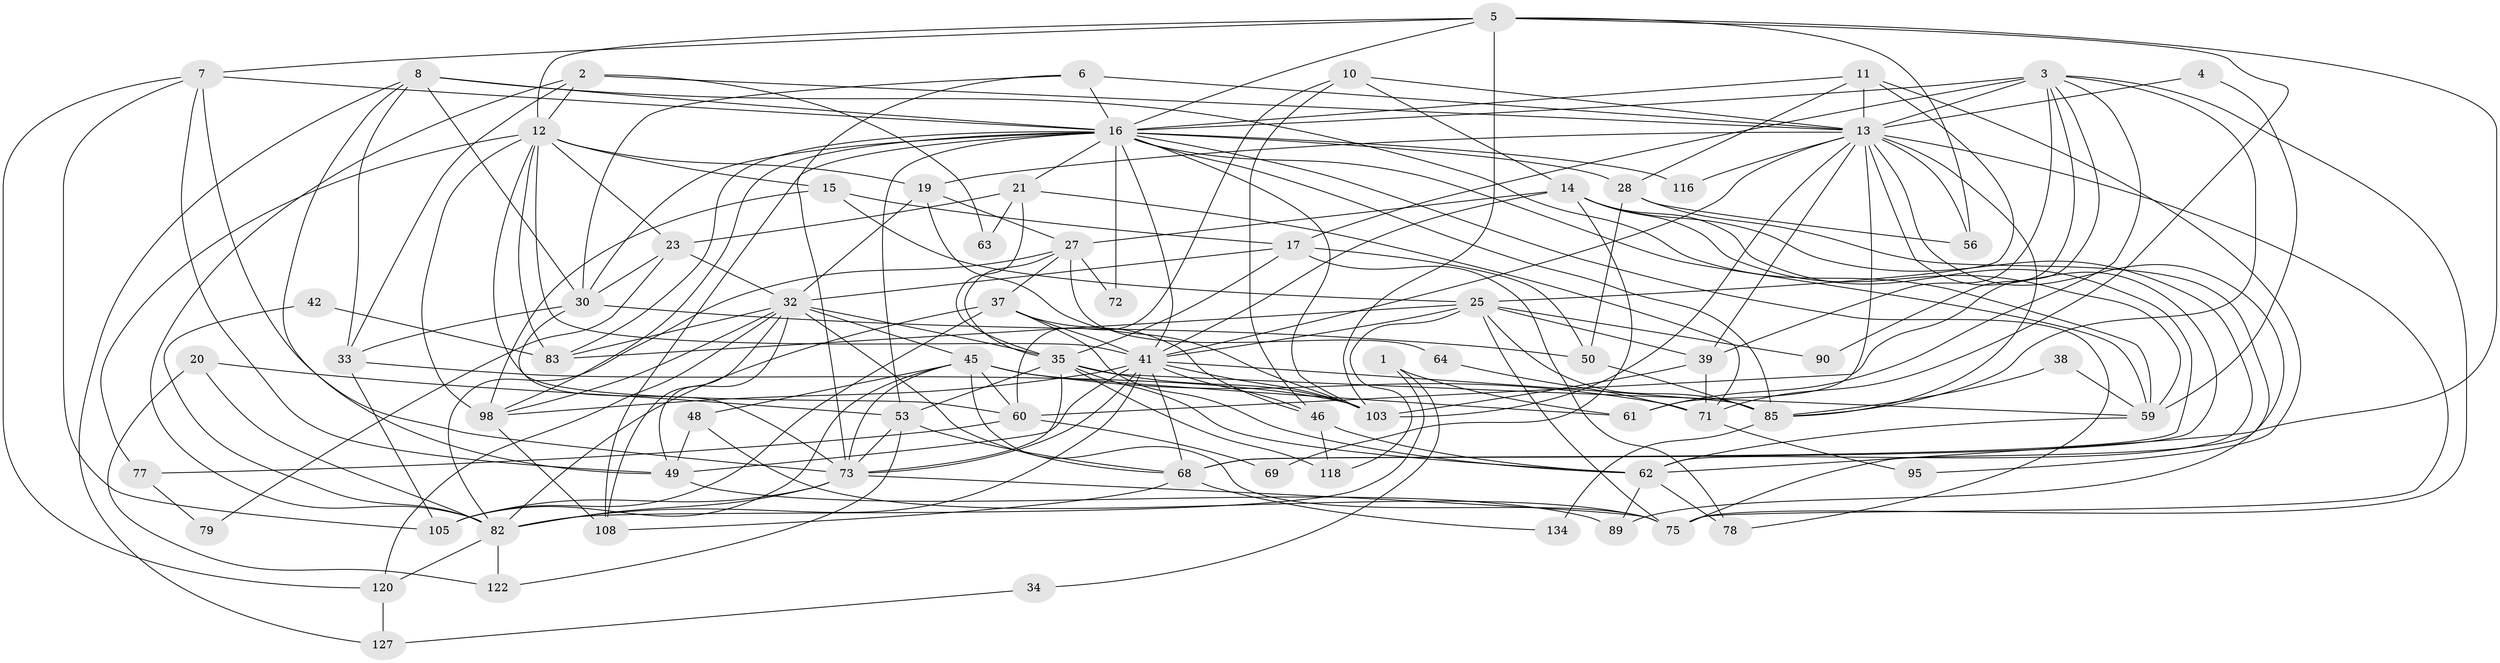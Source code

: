 // original degree distribution, {3: 0.3028169014084507, 2: 0.11971830985915492, 4: 0.2887323943661972, 5: 0.1267605633802817, 6: 0.09859154929577464, 9: 0.007042253521126761, 7: 0.04225352112676056, 8: 0.014084507042253521}
// Generated by graph-tools (version 1.1) at 2025/15/03/09/25 04:15:19]
// undirected, 71 vertices, 197 edges
graph export_dot {
graph [start="1"]
  node [color=gray90,style=filled];
  1;
  2 [super="+111"];
  3 [super="+107+58+92+65"];
  4;
  5 [super="+142"];
  6 [super="+24"];
  7 [super="+43+18"];
  8 [super="+9+141"];
  10;
  11 [super="+51"];
  12 [super="+26+67"];
  13 [super="+140+22+84"];
  14 [super="+113"];
  15;
  16 [super="+124+74"];
  17 [super="+119"];
  19 [super="+52"];
  20;
  21 [super="+36"];
  23 [super="+94+80"];
  25 [super="+29+130"];
  27 [super="+86+66"];
  28 [super="+109"];
  30 [super="+31"];
  32 [super="+126"];
  33 [super="+139"];
  34;
  35 [super="+40+76"];
  37 [super="+47"];
  38;
  39 [super="+44"];
  41 [super="+54+81+110"];
  42;
  45 [super="+96"];
  46 [super="+101"];
  48;
  49 [super="+87"];
  50;
  53 [super="+57"];
  56;
  59 [super="+114"];
  60;
  61;
  62 [super="+100"];
  63 [super="+132"];
  64;
  68 [super="+106"];
  69;
  71 [super="+129"];
  72;
  73 [super="+125"];
  75 [super="+88"];
  77;
  78;
  79;
  82 [super="+121"];
  83 [super="+104"];
  85 [super="+102"];
  89;
  90;
  95;
  98;
  103 [super="+112"];
  105 [super="+137"];
  108;
  116;
  118;
  120;
  122;
  127;
  134;
  1 -- 61;
  1 -- 82;
  1 -- 34;
  2 -- 13;
  2 -- 82;
  2 -- 12;
  2 -- 63;
  2 -- 33;
  3 -- 17 [weight=2];
  3 -- 13 [weight=2];
  3 -- 60;
  3 -- 61;
  3 -- 75;
  3 -- 16;
  3 -- 90;
  3 -- 39;
  3 -- 85;
  4 -- 59;
  4 -- 13;
  5 -- 103 [weight=2];
  5 -- 56;
  5 -- 62;
  5 -- 12;
  5 -- 7;
  5 -- 16;
  5 -- 71;
  6 -- 73;
  6 -- 16;
  6 -- 30;
  6 -- 13;
  7 -- 120;
  7 -- 105;
  7 -- 49;
  7 -- 73;
  7 -- 16 [weight=2];
  8 -- 127;
  8 -- 33;
  8 -- 30;
  8 -- 16 [weight=2];
  8 -- 49;
  8 -- 59;
  10 -- 14;
  10 -- 60;
  10 -- 46;
  10 -- 13;
  11 -- 95;
  11 -- 13;
  11 -- 25;
  11 -- 28;
  11 -- 16;
  12 -- 15;
  12 -- 19;
  12 -- 83;
  12 -- 41 [weight=2];
  12 -- 77;
  12 -- 60;
  12 -- 98;
  12 -- 23;
  13 -- 39;
  13 -- 41;
  13 -- 75;
  13 -- 116;
  13 -- 56;
  13 -- 61;
  13 -- 68;
  13 -- 89;
  13 -- 19;
  13 -- 85;
  13 -- 103;
  14 -- 59;
  14 -- 69;
  14 -- 62;
  14 -- 27;
  14 -- 68;
  14 -- 41;
  15 -- 25;
  15 -- 98;
  15 -- 17;
  16 -- 53;
  16 -- 108;
  16 -- 83;
  16 -- 116;
  16 -- 21;
  16 -- 28;
  16 -- 98;
  16 -- 72 [weight=2];
  16 -- 103;
  16 -- 78;
  16 -- 30;
  16 -- 41 [weight=2];
  16 -- 59;
  16 -- 85;
  17 -- 50;
  17 -- 32;
  17 -- 35;
  17 -- 78;
  19 -- 27;
  19 -- 32;
  19 -- 103;
  20 -- 122;
  20 -- 53;
  20 -- 82;
  21 -- 71;
  21 -- 23;
  21 -- 63 [weight=2];
  21 -- 35;
  23 -- 32;
  23 -- 79;
  23 -- 30;
  25 -- 39;
  25 -- 75;
  25 -- 83 [weight=3];
  25 -- 118;
  25 -- 90;
  25 -- 41;
  25 -- 85;
  27 -- 35;
  27 -- 64;
  27 -- 72;
  27 -- 82;
  27 -- 37;
  28 -- 50;
  28 -- 56;
  28 -- 75;
  30 -- 50;
  30 -- 73;
  30 -- 33;
  32 -- 98;
  32 -- 108;
  32 -- 120;
  32 -- 35;
  32 -- 49;
  32 -- 45;
  32 -- 68;
  32 -- 83;
  33 -- 103;
  33 -- 105;
  34 -- 127;
  35 -- 118;
  35 -- 103;
  35 -- 59;
  35 -- 62;
  35 -- 73;
  35 -- 53;
  37 -- 82;
  37 -- 62;
  37 -- 41;
  37 -- 46;
  37 -- 105;
  38 -- 59;
  38 -- 85;
  39 -- 103;
  39 -- 71;
  41 -- 49;
  41 -- 98;
  41 -- 103;
  41 -- 46;
  41 -- 85;
  41 -- 68;
  41 -- 73;
  41 -- 82;
  42 -- 82;
  42 -- 83;
  45 -- 60;
  45 -- 61;
  45 -- 105;
  45 -- 48;
  45 -- 71;
  45 -- 73;
  45 -- 75;
  46 -- 62;
  46 -- 118;
  48 -- 75;
  48 -- 49;
  49 -- 89;
  50 -- 85;
  53 -- 73;
  53 -- 68;
  53 -- 122;
  59 -- 62;
  60 -- 69;
  60 -- 77;
  62 -- 89;
  62 -- 78;
  64 -- 71 [weight=2];
  68 -- 108;
  68 -- 134;
  71 -- 95;
  73 -- 105;
  73 -- 75;
  73 -- 82;
  77 -- 79;
  82 -- 120;
  82 -- 122;
  85 -- 134;
  98 -- 108;
  120 -- 127;
}
